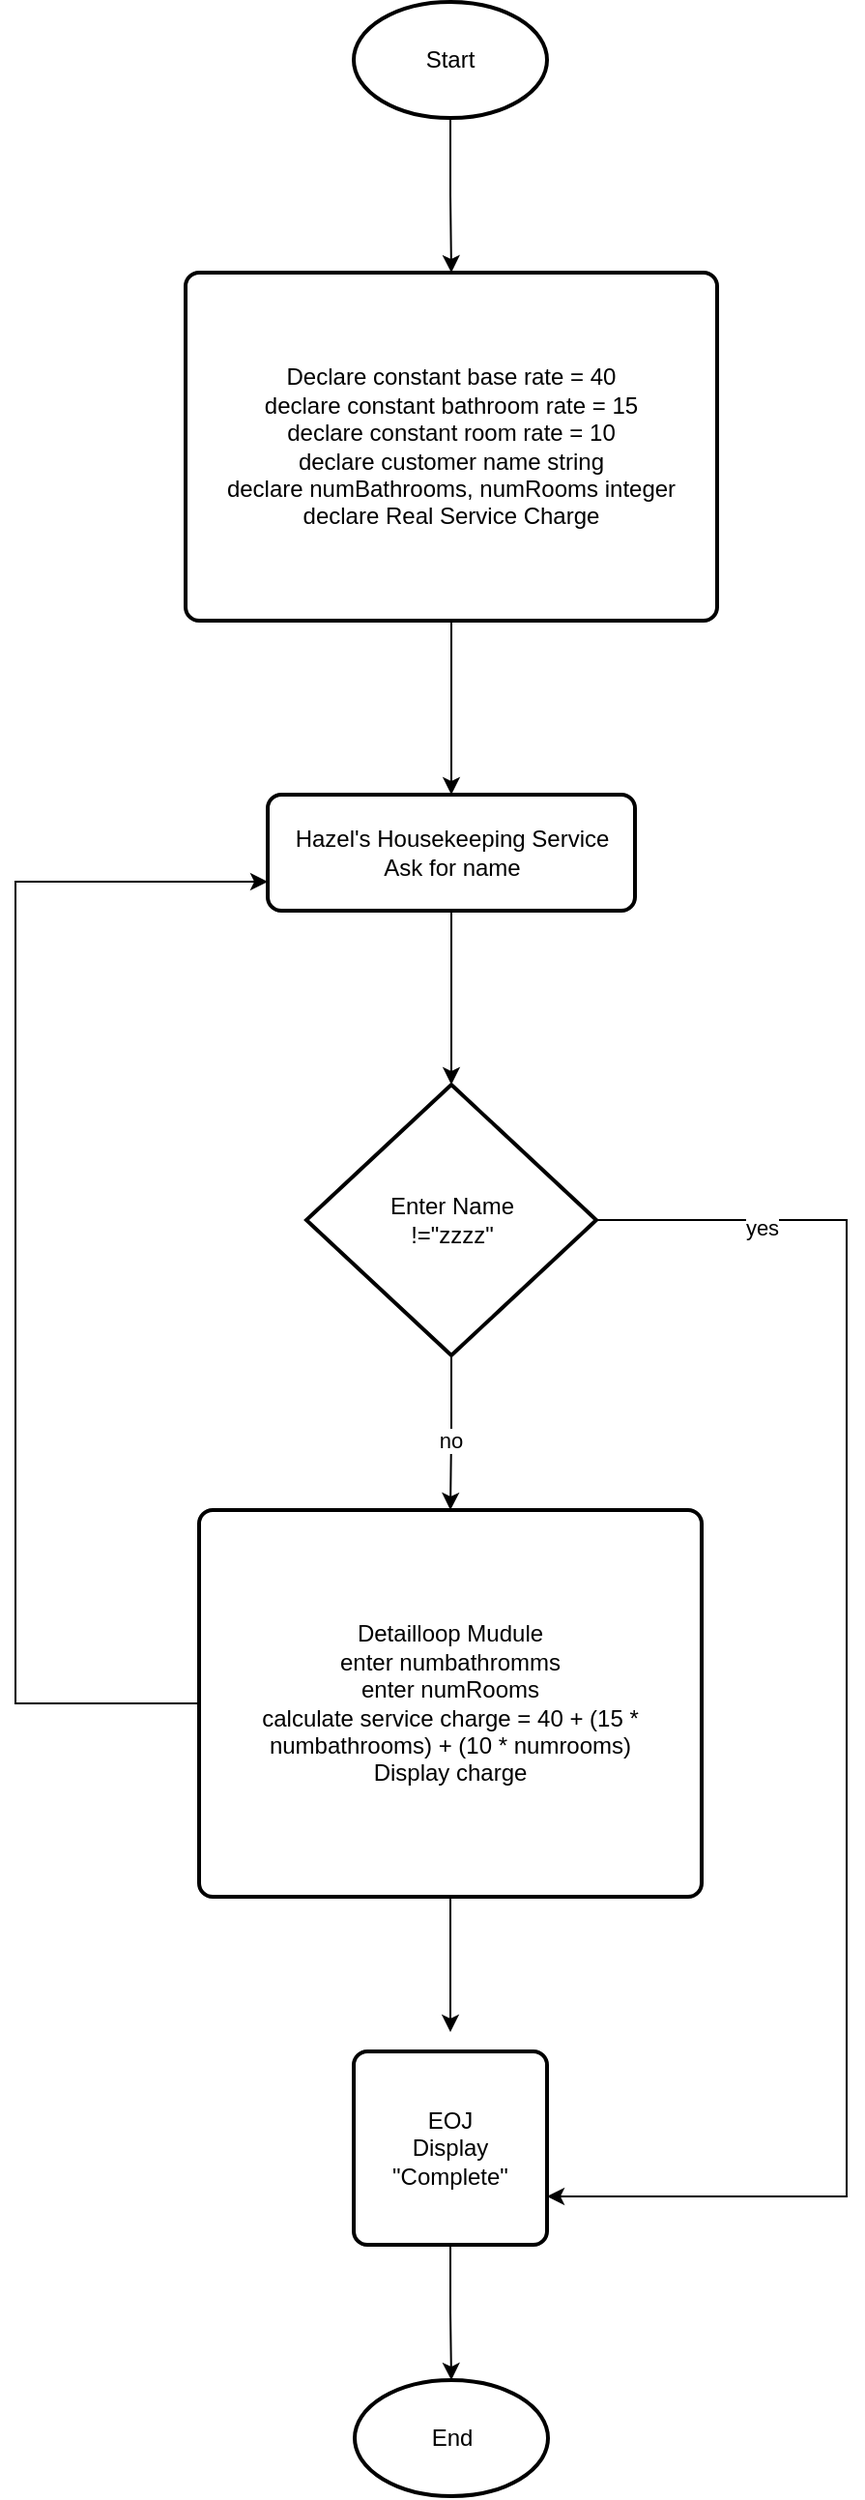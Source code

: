 <mxfile version="28.2.0">
  <diagram name="Page-1" id="S2l01XADguqwUQzZpUzY">
    <mxGraphModel dx="977" dy="1051" grid="1" gridSize="10" guides="1" tooltips="1" connect="1" arrows="1" fold="1" page="1" pageScale="1" pageWidth="850" pageHeight="1100" math="0" shadow="0">
      <root>
        <mxCell id="0" />
        <mxCell id="1" parent="0" />
        <mxCell id="ce3AeYBIs__ResWIyuhc-11" style="edgeStyle=orthogonalEdgeStyle;rounded=0;orthogonalLoop=1;jettySize=auto;html=1;" parent="1" source="ce3AeYBIs__ResWIyuhc-2" target="ce3AeYBIs__ResWIyuhc-9" edge="1">
          <mxGeometry relative="1" as="geometry" />
        </mxCell>
        <mxCell id="ce3AeYBIs__ResWIyuhc-2" value="Start" style="strokeWidth=2;html=1;shape=mxgraph.flowchart.start_1;whiteSpace=wrap;" parent="1" vertex="1">
          <mxGeometry x="375" y="30" width="100" height="60" as="geometry" />
        </mxCell>
        <mxCell id="ce3AeYBIs__ResWIyuhc-13" style="edgeStyle=orthogonalEdgeStyle;rounded=0;orthogonalLoop=1;jettySize=auto;html=1;" parent="1" source="ce3AeYBIs__ResWIyuhc-3" target="ce3AeYBIs__ResWIyuhc-5" edge="1">
          <mxGeometry relative="1" as="geometry" />
        </mxCell>
        <mxCell id="ce3AeYBIs__ResWIyuhc-3" value="Hazel&#39;s Housekeeping Service&lt;div&gt;Ask for name&lt;/div&gt;" style="rounded=1;whiteSpace=wrap;html=1;absoluteArcSize=1;arcSize=14;strokeWidth=2;" parent="1" vertex="1">
          <mxGeometry x="330.5" y="440" width="190" height="60" as="geometry" />
        </mxCell>
        <mxCell id="ce3AeYBIs__ResWIyuhc-24" style="edgeStyle=orthogonalEdgeStyle;rounded=0;orthogonalLoop=1;jettySize=auto;html=1;entryX=0.5;entryY=0;entryDx=0;entryDy=0;" parent="1" source="ce3AeYBIs__ResWIyuhc-5" target="ce3AeYBIs__ResWIyuhc-7" edge="1">
          <mxGeometry relative="1" as="geometry" />
        </mxCell>
        <mxCell id="ce3AeYBIs__ResWIyuhc-25" value="no" style="edgeLabel;html=1;align=center;verticalAlign=middle;resizable=0;points=[];" parent="ce3AeYBIs__ResWIyuhc-24" vertex="1" connectable="0">
          <mxGeometry x="0.106" relative="1" as="geometry">
            <mxPoint as="offset" />
          </mxGeometry>
        </mxCell>
        <mxCell id="ce3AeYBIs__ResWIyuhc-30" style="edgeStyle=orthogonalEdgeStyle;rounded=0;orthogonalLoop=1;jettySize=auto;html=1;entryX=1;entryY=0.75;entryDx=0;entryDy=0;" parent="1" source="ce3AeYBIs__ResWIyuhc-5" target="ce3AeYBIs__ResWIyuhc-21" edge="1">
          <mxGeometry relative="1" as="geometry">
            <mxPoint x="610" y="890" as="targetPoint" />
            <Array as="points">
              <mxPoint x="630" y="660" />
              <mxPoint x="630" y="1165" />
            </Array>
          </mxGeometry>
        </mxCell>
        <mxCell id="ce3AeYBIs__ResWIyuhc-31" value="yes" style="edgeLabel;html=1;align=center;verticalAlign=middle;resizable=0;points=[];" parent="ce3AeYBIs__ResWIyuhc-30" vertex="1" connectable="0">
          <mxGeometry x="-0.783" y="-4" relative="1" as="geometry">
            <mxPoint as="offset" />
          </mxGeometry>
        </mxCell>
        <mxCell id="ce3AeYBIs__ResWIyuhc-5" value="Enter Name&lt;div&gt;!=&quot;zzzz&quot;&lt;/div&gt;" style="strokeWidth=2;html=1;shape=mxgraph.flowchart.decision;whiteSpace=wrap;" parent="1" vertex="1">
          <mxGeometry x="350.5" y="590" width="150" height="140" as="geometry" />
        </mxCell>
        <mxCell id="ce3AeYBIs__ResWIyuhc-26" style="edgeStyle=orthogonalEdgeStyle;rounded=0;orthogonalLoop=1;jettySize=auto;html=1;" parent="1" source="ce3AeYBIs__ResWIyuhc-7" edge="1">
          <mxGeometry relative="1" as="geometry">
            <mxPoint x="425" y="1080" as="targetPoint" />
          </mxGeometry>
        </mxCell>
        <mxCell id="ce3AeYBIs__ResWIyuhc-27" style="edgeStyle=orthogonalEdgeStyle;rounded=0;orthogonalLoop=1;jettySize=auto;html=1;entryX=0;entryY=0.75;entryDx=0;entryDy=0;" parent="1" source="ce3AeYBIs__ResWIyuhc-7" target="ce3AeYBIs__ResWIyuhc-3" edge="1">
          <mxGeometry relative="1" as="geometry">
            <mxPoint x="210" y="490" as="targetPoint" />
            <Array as="points">
              <mxPoint x="200" y="910" />
              <mxPoint x="200" y="485" />
            </Array>
          </mxGeometry>
        </mxCell>
        <mxCell id="ce3AeYBIs__ResWIyuhc-7" value="Detailloop Mudule&lt;div&gt;enter numbathromms&lt;/div&gt;&lt;div&gt;enter numRooms&lt;/div&gt;&lt;div&gt;calculate service charge = 40 + (15 * numbathrooms) + (10 * numrooms)&lt;/div&gt;&lt;div&gt;Display charge&lt;/div&gt;" style="rounded=1;whiteSpace=wrap;html=1;absoluteArcSize=1;arcSize=14;strokeWidth=2;" parent="1" vertex="1">
          <mxGeometry x="295" y="810" width="260" height="200" as="geometry" />
        </mxCell>
        <mxCell id="ce3AeYBIs__ResWIyuhc-12" style="edgeStyle=orthogonalEdgeStyle;rounded=0;orthogonalLoop=1;jettySize=auto;html=1;entryX=0.5;entryY=0;entryDx=0;entryDy=0;" parent="1" source="ce3AeYBIs__ResWIyuhc-9" target="ce3AeYBIs__ResWIyuhc-3" edge="1">
          <mxGeometry relative="1" as="geometry" />
        </mxCell>
        <mxCell id="ce3AeYBIs__ResWIyuhc-9" value="Declare constant base rate = 40&lt;div&gt;declare constant bathroom rate = 15&lt;/div&gt;&lt;div&gt;declare constant room rate = 10&lt;/div&gt;&lt;div&gt;declare customer name string&lt;/div&gt;&lt;div&gt;declare numBathrooms, numRooms integer&lt;/div&gt;&lt;div&gt;declare Real Service Charge&lt;/div&gt;" style="rounded=1;whiteSpace=wrap;html=1;absoluteArcSize=1;arcSize=14;strokeWidth=2;" parent="1" vertex="1">
          <mxGeometry x="288" y="170" width="275" height="180" as="geometry" />
        </mxCell>
        <mxCell id="ce3AeYBIs__ResWIyuhc-14" value="End" style="strokeWidth=2;html=1;shape=mxgraph.flowchart.start_1;whiteSpace=wrap;" parent="1" vertex="1">
          <mxGeometry x="375.5" y="1260" width="100" height="60" as="geometry" />
        </mxCell>
        <mxCell id="ce3AeYBIs__ResWIyuhc-21" value="EOJ&lt;div&gt;Display &quot;Complete&quot;&lt;/div&gt;" style="rounded=1;whiteSpace=wrap;html=1;absoluteArcSize=1;arcSize=14;strokeWidth=2;" parent="1" vertex="1">
          <mxGeometry x="375" y="1090" width="100" height="100" as="geometry" />
        </mxCell>
        <mxCell id="ce3AeYBIs__ResWIyuhc-29" style="edgeStyle=orthogonalEdgeStyle;rounded=0;orthogonalLoop=1;jettySize=auto;html=1;entryX=0.5;entryY=0;entryDx=0;entryDy=0;entryPerimeter=0;" parent="1" source="ce3AeYBIs__ResWIyuhc-21" target="ce3AeYBIs__ResWIyuhc-14" edge="1">
          <mxGeometry relative="1" as="geometry" />
        </mxCell>
      </root>
    </mxGraphModel>
  </diagram>
</mxfile>
